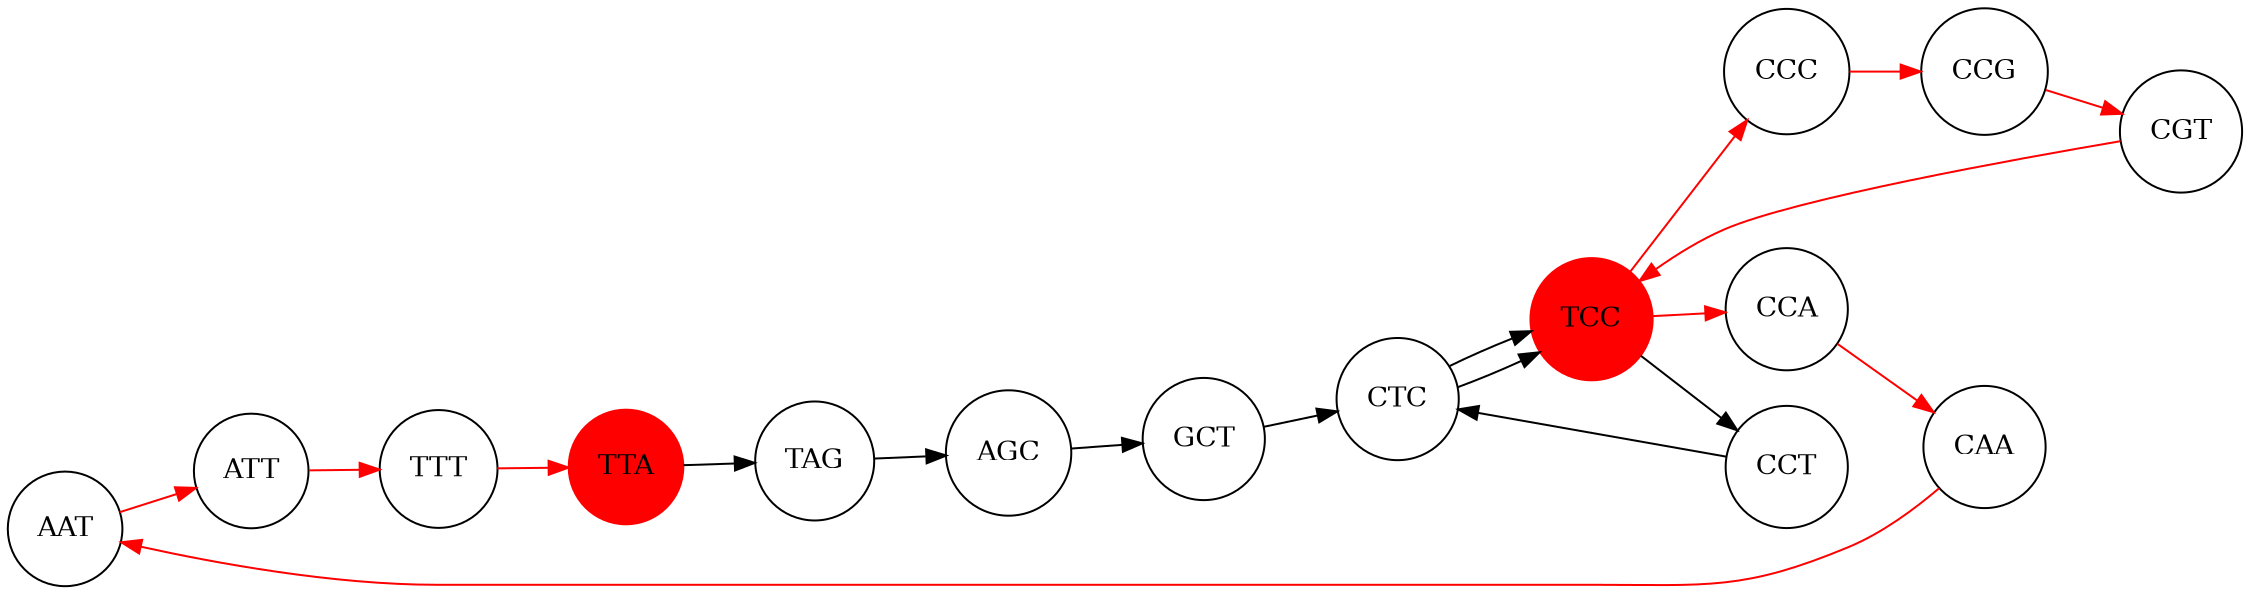 digraph {
	constraint=false rankdir=LR size=15
	node [shape=circle]
	AAT
	AGC
	ATT
	CAA
	CCA
	CCC
	CCG
	CCT
	CGT
	CTC
	GCT
	TAG
	TCC [color=red style=filled]
	TTA [color=red style=filled]
	TTT
	TCC -> CCT
	CCT -> CTC
	CTC -> TCC
	CTC -> TCC
	TTA -> TAG
	TAG -> AGC
	AGC -> GCT
	GCT -> CTC
	edge [color=red]
	TCC -> CCC
	TCC -> CCA
	CCC -> CCG
	CCG -> CGT
	CGT -> TCC
	CCA -> CAA
	CAA -> AAT
	AAT -> ATT
	ATT -> TTT
	TTT -> TTA
}

